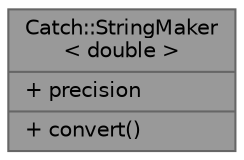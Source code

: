 digraph "Catch::StringMaker&lt; double &gt;"
{
 // LATEX_PDF_SIZE
  bgcolor="transparent";
  edge [fontname=Helvetica,fontsize=10,labelfontname=Helvetica,labelfontsize=10];
  node [fontname=Helvetica,fontsize=10,shape=box,height=0.2,width=0.4];
  Node1 [shape=record,label="{Catch::StringMaker\l\< double \>\n|+ precision\l|+ convert()\l}",height=0.2,width=0.4,color="gray40", fillcolor="grey60", style="filled", fontcolor="black",tooltip=" "];
}
